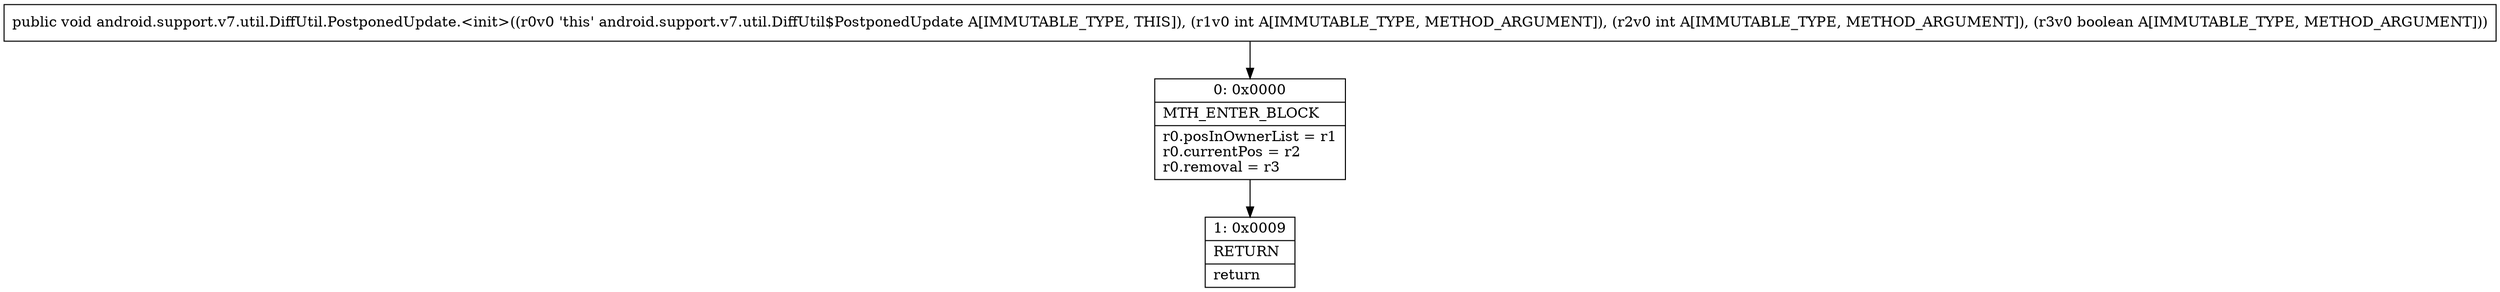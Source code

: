 digraph "CFG forandroid.support.v7.util.DiffUtil.PostponedUpdate.\<init\>(IIZ)V" {
Node_0 [shape=record,label="{0\:\ 0x0000|MTH_ENTER_BLOCK\l|r0.posInOwnerList = r1\lr0.currentPos = r2\lr0.removal = r3\l}"];
Node_1 [shape=record,label="{1\:\ 0x0009|RETURN\l|return\l}"];
MethodNode[shape=record,label="{public void android.support.v7.util.DiffUtil.PostponedUpdate.\<init\>((r0v0 'this' android.support.v7.util.DiffUtil$PostponedUpdate A[IMMUTABLE_TYPE, THIS]), (r1v0 int A[IMMUTABLE_TYPE, METHOD_ARGUMENT]), (r2v0 int A[IMMUTABLE_TYPE, METHOD_ARGUMENT]), (r3v0 boolean A[IMMUTABLE_TYPE, METHOD_ARGUMENT])) }"];
MethodNode -> Node_0;
Node_0 -> Node_1;
}

